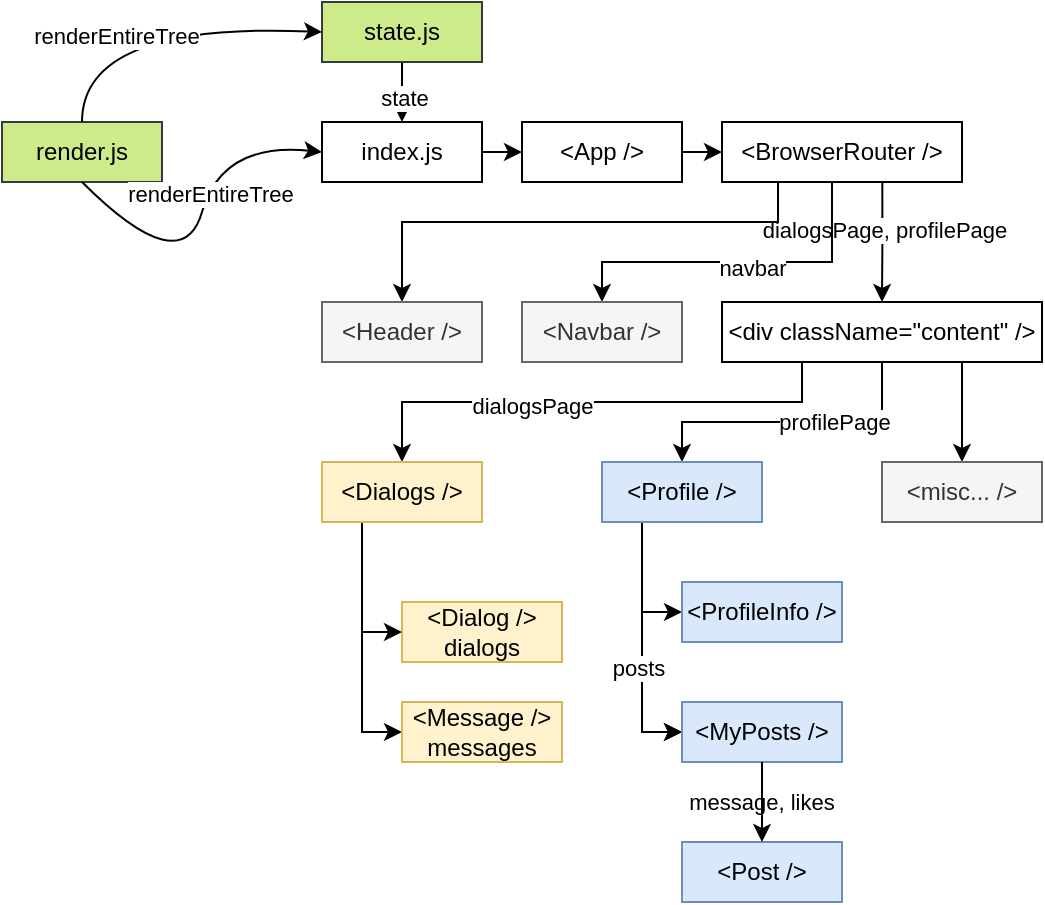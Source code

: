 <mxfile version="13.8.3" type="github">
  <diagram id="NrRwmYd_rE9BjqmSeeqi" name="Page-1">
    <mxGraphModel dx="677" dy="363" grid="1" gridSize="10" guides="1" tooltips="1" connect="1" arrows="1" fold="1" page="1" pageScale="1" pageWidth="1169" pageHeight="1654" math="0" shadow="0">
      <root>
        <mxCell id="0" />
        <mxCell id="1" parent="0" />
        <mxCell id="PeZL889Ma0l5DyYccscX-35" value="" style="rounded=0;whiteSpace=wrap;html=1;" parent="1" vertex="1">
          <mxGeometry x="210" y="350" width="80" height="30" as="geometry" />
        </mxCell>
        <mxCell id="PeZL889Ma0l5DyYccscX-36" value="&amp;lt;Dialog /&amp;gt;&lt;br&gt;dialogs" style="text;html=1;strokeColor=#d6b656;fillColor=#fff2cc;align=center;verticalAlign=middle;whiteSpace=wrap;rounded=0;" parent="1" vertex="1">
          <mxGeometry x="210" y="350" width="80" height="30" as="geometry" />
        </mxCell>
        <mxCell id="PeZL889Ma0l5DyYccscX-7" value="" style="rounded=0;whiteSpace=wrap;html=1;" parent="1" vertex="1">
          <mxGeometry x="370" y="110" width="120" height="30" as="geometry" />
        </mxCell>
        <mxCell id="PeZL889Ma0l5DyYccscX-8" value="&amp;lt;BrowserRouter /&amp;gt;" style="text;html=1;strokeColor=none;fillColor=none;align=center;verticalAlign=middle;whiteSpace=wrap;rounded=0;" parent="1" vertex="1">
          <mxGeometry x="370" y="110" width="120" height="30" as="geometry" />
        </mxCell>
        <mxCell id="PeZL889Ma0l5DyYccscX-17" value="" style="rounded=0;whiteSpace=wrap;html=1;" parent="1" vertex="1">
          <mxGeometry x="370" y="200" width="160" height="30" as="geometry" />
        </mxCell>
        <mxCell id="PeZL889Ma0l5DyYccscX-24" style="edgeStyle=orthogonalEdgeStyle;rounded=0;orthogonalLoop=1;jettySize=auto;html=1;exitX=0.668;exitY=1;exitDx=0;exitDy=0;entryX=0.5;entryY=0;entryDx=0;entryDy=0;exitPerimeter=0;" parent="1" source="PeZL889Ma0l5DyYccscX-8" target="PeZL889Ma0l5DyYccscX-18" edge="1">
          <mxGeometry relative="1" as="geometry" />
        </mxCell>
        <mxCell id="PeZL889Ma0l5DyYccscX-57" value="dialogsPage, profilePage" style="edgeLabel;html=1;align=center;verticalAlign=middle;resizable=0;points=[];rotation=0;" parent="PeZL889Ma0l5DyYccscX-24" vertex="1" connectable="0">
          <mxGeometry x="-0.198" y="1" relative="1" as="geometry">
            <mxPoint as="offset" />
          </mxGeometry>
        </mxCell>
        <mxCell id="PeZL889Ma0l5DyYccscX-31" style="edgeStyle=orthogonalEdgeStyle;rounded=0;orthogonalLoop=1;jettySize=auto;html=1;exitX=0.25;exitY=1;exitDx=0;exitDy=0;entryX=0.5;entryY=0;entryDx=0;entryDy=0;" parent="1" source="PeZL889Ma0l5DyYccscX-18" target="PeZL889Ma0l5DyYccscX-26" edge="1">
          <mxGeometry relative="1" as="geometry">
            <Array as="points">
              <mxPoint x="410" y="250" />
              <mxPoint x="210" y="250" />
            </Array>
          </mxGeometry>
        </mxCell>
        <mxCell id="PeZL889Ma0l5DyYccscX-58" value="dialogsPage" style="edgeLabel;html=1;align=center;verticalAlign=middle;resizable=0;points=[];" parent="PeZL889Ma0l5DyYccscX-31" vertex="1" connectable="0">
          <mxGeometry x="0.238" y="2" relative="1" as="geometry">
            <mxPoint as="offset" />
          </mxGeometry>
        </mxCell>
        <mxCell id="PeZL889Ma0l5DyYccscX-32" style="edgeStyle=orthogonalEdgeStyle;rounded=0;orthogonalLoop=1;jettySize=auto;html=1;exitX=0.5;exitY=1;exitDx=0;exitDy=0;entryX=0.5;entryY=0;entryDx=0;entryDy=0;" parent="1" source="PeZL889Ma0l5DyYccscX-18" target="PeZL889Ma0l5DyYccscX-28" edge="1">
          <mxGeometry relative="1" as="geometry">
            <Array as="points">
              <mxPoint x="450" y="260" />
              <mxPoint x="350" y="260" />
            </Array>
          </mxGeometry>
        </mxCell>
        <mxCell id="PeZL889Ma0l5DyYccscX-56" value="profilePage" style="edgeLabel;html=1;align=center;verticalAlign=middle;resizable=0;points=[];" parent="PeZL889Ma0l5DyYccscX-32" vertex="1" connectable="0">
          <mxGeometry x="-0.281" relative="1" as="geometry">
            <mxPoint as="offset" />
          </mxGeometry>
        </mxCell>
        <mxCell id="PeZL889Ma0l5DyYccscX-33" style="edgeStyle=orthogonalEdgeStyle;rounded=0;orthogonalLoop=1;jettySize=auto;html=1;exitX=0.75;exitY=1;exitDx=0;exitDy=0;entryX=0.5;entryY=0;entryDx=0;entryDy=0;" parent="1" source="PeZL889Ma0l5DyYccscX-18" target="PeZL889Ma0l5DyYccscX-30" edge="1">
          <mxGeometry relative="1" as="geometry" />
        </mxCell>
        <mxCell id="PeZL889Ma0l5DyYccscX-18" value="&amp;lt;div className=&quot;content&quot; /&amp;gt;" style="text;html=1;strokeColor=none;fillColor=none;align=center;verticalAlign=middle;whiteSpace=wrap;rounded=0;" parent="1" vertex="1">
          <mxGeometry x="370" y="200" width="160" height="30" as="geometry" />
        </mxCell>
        <mxCell id="PeZL889Ma0l5DyYccscX-9" style="edgeStyle=orthogonalEdgeStyle;rounded=0;orthogonalLoop=1;jettySize=auto;html=1;exitX=1;exitY=0.5;exitDx=0;exitDy=0;entryX=0;entryY=0.5;entryDx=0;entryDy=0;" parent="1" source="alqPYtF8ae9YzJ5CwO1B-1" target="PeZL889Ma0l5DyYccscX-4" edge="1">
          <mxGeometry relative="1" as="geometry" />
        </mxCell>
        <mxCell id="alqPYtF8ae9YzJ5CwO1B-1" value="" style="rounded=0;whiteSpace=wrap;html=1;" parent="1" vertex="1">
          <mxGeometry x="170" y="110" width="80" height="30" as="geometry" />
        </mxCell>
        <mxCell id="alqPYtF8ae9YzJ5CwO1B-2" value="index.js" style="text;html=1;strokeColor=none;fillColor=none;align=center;verticalAlign=middle;whiteSpace=wrap;rounded=0;" parent="1" vertex="1">
          <mxGeometry x="190" y="115" width="40" height="20" as="geometry" />
        </mxCell>
        <mxCell id="PeZL889Ma0l5DyYccscX-12" style="edgeStyle=orthogonalEdgeStyle;rounded=0;orthogonalLoop=1;jettySize=auto;html=1;exitX=1;exitY=0.5;exitDx=0;exitDy=0;entryX=0;entryY=0.5;entryDx=0;entryDy=0;" parent="1" source="PeZL889Ma0l5DyYccscX-4" target="PeZL889Ma0l5DyYccscX-7" edge="1">
          <mxGeometry relative="1" as="geometry" />
        </mxCell>
        <mxCell id="PeZL889Ma0l5DyYccscX-4" value="" style="rounded=0;whiteSpace=wrap;html=1;" parent="1" vertex="1">
          <mxGeometry x="270" y="110" width="80" height="30" as="geometry" />
        </mxCell>
        <mxCell id="PeZL889Ma0l5DyYccscX-5" value="&amp;lt;App /&amp;gt;" style="text;html=1;strokeColor=none;fillColor=none;align=center;verticalAlign=middle;whiteSpace=wrap;rounded=0;" parent="1" vertex="1">
          <mxGeometry x="270" y="110" width="80" height="30" as="geometry" />
        </mxCell>
        <mxCell id="PeZL889Ma0l5DyYccscX-20" style="edgeStyle=orthogonalEdgeStyle;rounded=0;orthogonalLoop=1;jettySize=auto;html=1;exitX=0.25;exitY=1;exitDx=0;exitDy=0;entryX=0.5;entryY=0;entryDx=0;entryDy=0;" parent="1" source="PeZL889Ma0l5DyYccscX-8" target="PeZL889Ma0l5DyYccscX-14" edge="1">
          <mxGeometry relative="1" as="geometry">
            <Array as="points">
              <mxPoint x="398" y="140" />
              <mxPoint x="398" y="160" />
              <mxPoint x="210" y="160" />
            </Array>
          </mxGeometry>
        </mxCell>
        <mxCell id="PeZL889Ma0l5DyYccscX-21" style="edgeStyle=orthogonalEdgeStyle;rounded=0;orthogonalLoop=1;jettySize=auto;html=1;entryX=0.5;entryY=0;entryDx=0;entryDy=0;" parent="1" source="PeZL889Ma0l5DyYccscX-8" target="PeZL889Ma0l5DyYccscX-16" edge="1">
          <mxGeometry relative="1" as="geometry">
            <Array as="points">
              <mxPoint x="425" y="180" />
              <mxPoint x="310" y="180" />
            </Array>
          </mxGeometry>
        </mxCell>
        <mxCell id="IiRj5UxRMQPiWd51dZq1-3" value="navbar" style="edgeLabel;html=1;align=center;verticalAlign=middle;resizable=0;points=[];" parent="PeZL889Ma0l5DyYccscX-21" vertex="1" connectable="0">
          <mxGeometry x="-0.085" y="3" relative="1" as="geometry">
            <mxPoint as="offset" />
          </mxGeometry>
        </mxCell>
        <mxCell id="PeZL889Ma0l5DyYccscX-13" value="" style="rounded=0;whiteSpace=wrap;html=1;" parent="1" vertex="1">
          <mxGeometry x="170" y="200" width="80" height="30" as="geometry" />
        </mxCell>
        <mxCell id="PeZL889Ma0l5DyYccscX-14" value="&amp;lt;Header /&amp;gt;" style="text;html=1;strokeColor=#666666;fillColor=#f5f5f5;align=center;verticalAlign=middle;whiteSpace=wrap;rounded=0;fontColor=#333333;" parent="1" vertex="1">
          <mxGeometry x="170" y="200" width="80" height="30" as="geometry" />
        </mxCell>
        <mxCell id="PeZL889Ma0l5DyYccscX-15" value="" style="rounded=0;whiteSpace=wrap;html=1;" parent="1" vertex="1">
          <mxGeometry x="270" y="200" width="80" height="30" as="geometry" />
        </mxCell>
        <mxCell id="PeZL889Ma0l5DyYccscX-16" value="&amp;lt;Navbar /&amp;gt;" style="text;html=1;strokeColor=#666666;fillColor=#f5f5f5;align=center;verticalAlign=middle;whiteSpace=wrap;rounded=0;fontColor=#333333;" parent="1" vertex="1">
          <mxGeometry x="270" y="200" width="80" height="30" as="geometry" />
        </mxCell>
        <mxCell id="PeZL889Ma0l5DyYccscX-25" value="" style="rounded=0;whiteSpace=wrap;html=1;" parent="1" vertex="1">
          <mxGeometry x="170" y="280" width="80" height="30" as="geometry" />
        </mxCell>
        <mxCell id="PeZL889Ma0l5DyYccscX-39" style="edgeStyle=orthogonalEdgeStyle;rounded=0;orthogonalLoop=1;jettySize=auto;html=1;exitX=0.25;exitY=1;exitDx=0;exitDy=0;entryX=0;entryY=0.5;entryDx=0;entryDy=0;" parent="1" source="PeZL889Ma0l5DyYccscX-26" target="PeZL889Ma0l5DyYccscX-36" edge="1">
          <mxGeometry relative="1" as="geometry" />
        </mxCell>
        <mxCell id="PeZL889Ma0l5DyYccscX-40" style="edgeStyle=orthogonalEdgeStyle;rounded=0;orthogonalLoop=1;jettySize=auto;html=1;exitX=0.25;exitY=1;exitDx=0;exitDy=0;entryX=0;entryY=0.5;entryDx=0;entryDy=0;" parent="1" source="PeZL889Ma0l5DyYccscX-26" target="PeZL889Ma0l5DyYccscX-38" edge="1">
          <mxGeometry relative="1" as="geometry">
            <Array as="points">
              <mxPoint x="190" y="415" />
            </Array>
          </mxGeometry>
        </mxCell>
        <mxCell id="PeZL889Ma0l5DyYccscX-26" value="&amp;lt;Dialogs /&amp;gt;" style="text;html=1;strokeColor=#d6b656;fillColor=#fff2cc;align=center;verticalAlign=middle;whiteSpace=wrap;rounded=0;" parent="1" vertex="1">
          <mxGeometry x="170" y="280" width="80" height="30" as="geometry" />
        </mxCell>
        <mxCell id="PeZL889Ma0l5DyYccscX-27" value="" style="rounded=0;whiteSpace=wrap;html=1;" parent="1" vertex="1">
          <mxGeometry x="310" y="280" width="80" height="30" as="geometry" />
        </mxCell>
        <mxCell id="PeZL889Ma0l5DyYccscX-45" value="" style="edgeStyle=orthogonalEdgeStyle;rounded=0;orthogonalLoop=1;jettySize=auto;html=1;exitX=0.25;exitY=1;exitDx=0;exitDy=0;entryX=0;entryY=0.5;entryDx=0;entryDy=0;" parent="1" source="PeZL889Ma0l5DyYccscX-28" target="PeZL889Ma0l5DyYccscX-44" edge="1">
          <mxGeometry relative="1" as="geometry" />
        </mxCell>
        <mxCell id="PeZL889Ma0l5DyYccscX-46" style="edgeStyle=orthogonalEdgeStyle;rounded=0;orthogonalLoop=1;jettySize=auto;html=1;exitX=0.25;exitY=1;exitDx=0;exitDy=0;entryX=0;entryY=0.5;entryDx=0;entryDy=0;" parent="1" source="PeZL889Ma0l5DyYccscX-28" target="PeZL889Ma0l5DyYccscX-42" edge="1">
          <mxGeometry relative="1" as="geometry">
            <Array as="points">
              <mxPoint x="330" y="355" />
            </Array>
          </mxGeometry>
        </mxCell>
        <mxCell id="PeZL889Ma0l5DyYccscX-28" value="&amp;lt;Profile /&amp;gt;" style="text;html=1;strokeColor=#6c8ebf;fillColor=#dae8fc;align=center;verticalAlign=middle;whiteSpace=wrap;rounded=0;" parent="1" vertex="1">
          <mxGeometry x="310" y="280" width="80" height="30" as="geometry" />
        </mxCell>
        <mxCell id="PeZL889Ma0l5DyYccscX-29" value="" style="rounded=0;whiteSpace=wrap;html=1;" parent="1" vertex="1">
          <mxGeometry x="450" y="280" width="80" height="30" as="geometry" />
        </mxCell>
        <mxCell id="PeZL889Ma0l5DyYccscX-30" value="&amp;lt;misc... /&amp;gt;" style="text;html=1;strokeColor=#666666;fillColor=#f5f5f5;align=center;verticalAlign=middle;whiteSpace=wrap;rounded=0;fontColor=#333333;" parent="1" vertex="1">
          <mxGeometry x="450" y="280" width="80" height="30" as="geometry" />
        </mxCell>
        <mxCell id="PeZL889Ma0l5DyYccscX-37" value="" style="rounded=0;whiteSpace=wrap;html=1;" parent="1" vertex="1">
          <mxGeometry x="210" y="400" width="80" height="30" as="geometry" />
        </mxCell>
        <mxCell id="PeZL889Ma0l5DyYccscX-38" value="&amp;lt;Message /&amp;gt;&lt;br&gt;messages" style="text;html=1;strokeColor=#d6b656;fillColor=#fff2cc;align=center;verticalAlign=middle;whiteSpace=wrap;rounded=0;" parent="1" vertex="1">
          <mxGeometry x="210" y="400" width="80" height="30" as="geometry" />
        </mxCell>
        <mxCell id="PeZL889Ma0l5DyYccscX-41" value="" style="rounded=0;whiteSpace=wrap;html=1;" parent="1" vertex="1">
          <mxGeometry x="350" y="340" width="80" height="30" as="geometry" />
        </mxCell>
        <mxCell id="PeZL889Ma0l5DyYccscX-42" value="&amp;lt;ProfileInfo /&amp;gt;" style="text;html=1;strokeColor=#6c8ebf;fillColor=#dae8fc;align=center;verticalAlign=middle;whiteSpace=wrap;rounded=0;" parent="1" vertex="1">
          <mxGeometry x="350" y="340" width="80" height="30" as="geometry" />
        </mxCell>
        <mxCell id="PeZL889Ma0l5DyYccscX-43" value="" style="rounded=0;whiteSpace=wrap;html=1;" parent="1" vertex="1">
          <mxGeometry x="350" y="400" width="80" height="30" as="geometry" />
        </mxCell>
        <mxCell id="PeZL889Ma0l5DyYccscX-52" style="edgeStyle=orthogonalEdgeStyle;rounded=0;orthogonalLoop=1;jettySize=auto;html=1;entryX=0;entryY=0.5;entryDx=0;entryDy=0;" parent="1" target="PeZL889Ma0l5DyYccscX-44" edge="1">
          <mxGeometry relative="1" as="geometry">
            <mxPoint x="330" y="370" as="sourcePoint" />
            <Array as="points">
              <mxPoint x="330" y="415" />
            </Array>
          </mxGeometry>
        </mxCell>
        <mxCell id="PeZL889Ma0l5DyYccscX-54" value="posts" style="edgeLabel;html=1;align=center;verticalAlign=middle;resizable=0;points=[];" parent="PeZL889Ma0l5DyYccscX-52" vertex="1" connectable="0">
          <mxGeometry x="-0.618" y="-2" relative="1" as="geometry">
            <mxPoint as="offset" />
          </mxGeometry>
        </mxCell>
        <mxCell id="PeZL889Ma0l5DyYccscX-44" value="&amp;lt;MyPosts /&amp;gt;" style="text;html=1;strokeColor=#6c8ebf;fillColor=#dae8fc;align=center;verticalAlign=middle;whiteSpace=wrap;rounded=0;" parent="1" vertex="1">
          <mxGeometry x="350" y="400" width="80" height="30" as="geometry" />
        </mxCell>
        <mxCell id="PeZL889Ma0l5DyYccscX-47" value="" style="rounded=0;whiteSpace=wrap;html=1;" parent="1" vertex="1">
          <mxGeometry x="350" y="470" width="80" height="30" as="geometry" />
        </mxCell>
        <mxCell id="PeZL889Ma0l5DyYccscX-48" value="&amp;lt;Post /&amp;gt;" style="text;html=1;strokeColor=#6c8ebf;fillColor=#dae8fc;align=center;verticalAlign=middle;whiteSpace=wrap;rounded=0;" parent="1" vertex="1">
          <mxGeometry x="350" y="470" width="80" height="30" as="geometry" />
        </mxCell>
        <mxCell id="IiRj5UxRMQPiWd51dZq1-2" style="edgeStyle=orthogonalEdgeStyle;rounded=0;orthogonalLoop=1;jettySize=auto;html=1;entryX=0.5;entryY=0;entryDx=0;entryDy=0;" parent="1" source="IiRj5UxRMQPiWd51dZq1-1" target="alqPYtF8ae9YzJ5CwO1B-1" edge="1">
          <mxGeometry relative="1" as="geometry" />
        </mxCell>
        <mxCell id="LP6SNWs96o9m9xMbgD9o-9" value="state" style="edgeLabel;html=1;align=center;verticalAlign=middle;resizable=0;points=[];" vertex="1" connectable="0" parent="IiRj5UxRMQPiWd51dZq1-2">
          <mxGeometry x="0.511" y="1" relative="1" as="geometry">
            <mxPoint as="offset" />
          </mxGeometry>
        </mxCell>
        <mxCell id="IiRj5UxRMQPiWd51dZq1-1" value="state.js" style="rounded=0;whiteSpace=wrap;html=1;fillColor=#cdeb8b;strokeColor=#36393d;" parent="1" vertex="1">
          <mxGeometry x="170" y="50" width="80" height="30" as="geometry" />
        </mxCell>
        <mxCell id="IiRj5UxRMQPiWd51dZq1-8" value="" style="group" parent="1" vertex="1" connectable="0">
          <mxGeometry x="345" y="440" width="90" height="20" as="geometry" />
        </mxCell>
        <mxCell id="IiRj5UxRMQPiWd51dZq1-7" style="edgeStyle=orthogonalEdgeStyle;rounded=0;orthogonalLoop=1;jettySize=auto;html=1;exitX=0.5;exitY=1;exitDx=0;exitDy=0;entryX=0.5;entryY=0;entryDx=0;entryDy=0;" parent="IiRj5UxRMQPiWd51dZq1-8" source="PeZL889Ma0l5DyYccscX-44" target="PeZL889Ma0l5DyYccscX-48" edge="1">
          <mxGeometry relative="1" as="geometry" />
        </mxCell>
        <mxCell id="IiRj5UxRMQPiWd51dZq1-5" value="&lt;font style=&quot;font-size: 11px&quot;&gt;message, likes&lt;/font&gt;" style="text;html=1;strokeColor=none;fillColor=none;align=center;verticalAlign=middle;whiteSpace=wrap;rounded=0;" parent="IiRj5UxRMQPiWd51dZq1-8" vertex="1">
          <mxGeometry width="90" height="20" as="geometry" />
        </mxCell>
        <mxCell id="LP6SNWs96o9m9xMbgD9o-1" value="render.js" style="rounded=0;whiteSpace=wrap;html=1;fillColor=#cdeb8b;strokeColor=#36393d;" vertex="1" parent="1">
          <mxGeometry x="10" y="110" width="80" height="30" as="geometry" />
        </mxCell>
        <mxCell id="LP6SNWs96o9m9xMbgD9o-6" value="" style="curved=1;endArrow=classic;html=1;entryX=0;entryY=0.5;entryDx=0;entryDy=0;exitX=0.5;exitY=0;exitDx=0;exitDy=0;" edge="1" parent="1" source="LP6SNWs96o9m9xMbgD9o-1" target="IiRj5UxRMQPiWd51dZq1-1">
          <mxGeometry width="50" height="50" relative="1" as="geometry">
            <mxPoint x="70" y="110" as="sourcePoint" />
            <mxPoint x="120" y="60" as="targetPoint" />
            <Array as="points">
              <mxPoint x="50" y="60" />
            </Array>
          </mxGeometry>
        </mxCell>
        <mxCell id="LP6SNWs96o9m9xMbgD9o-7" value="renderEntireTree" style="edgeLabel;html=1;align=center;verticalAlign=middle;resizable=0;points=[];" vertex="1" connectable="0" parent="LP6SNWs96o9m9xMbgD9o-6">
          <mxGeometry x="-0.488" y="-17" relative="1" as="geometry">
            <mxPoint as="offset" />
          </mxGeometry>
        </mxCell>
        <mxCell id="LP6SNWs96o9m9xMbgD9o-10" value="" style="curved=1;endArrow=classic;html=1;exitX=0.5;exitY=1;exitDx=0;exitDy=0;entryX=0;entryY=0.5;entryDx=0;entryDy=0;" edge="1" parent="1" source="LP6SNWs96o9m9xMbgD9o-1" target="alqPYtF8ae9YzJ5CwO1B-1">
          <mxGeometry width="50" height="50" relative="1" as="geometry">
            <mxPoint x="70" y="190" as="sourcePoint" />
            <mxPoint x="120" y="140" as="targetPoint" />
            <Array as="points">
              <mxPoint x="100" y="190" />
              <mxPoint x="120" y="120" />
            </Array>
          </mxGeometry>
        </mxCell>
        <mxCell id="LP6SNWs96o9m9xMbgD9o-11" value="renderEntireTree" style="edgeLabel;html=1;align=center;verticalAlign=middle;resizable=0;points=[];" vertex="1" connectable="0" parent="LP6SNWs96o9m9xMbgD9o-10">
          <mxGeometry x="0.202" y="-1" relative="1" as="geometry">
            <mxPoint as="offset" />
          </mxGeometry>
        </mxCell>
      </root>
    </mxGraphModel>
  </diagram>
</mxfile>
